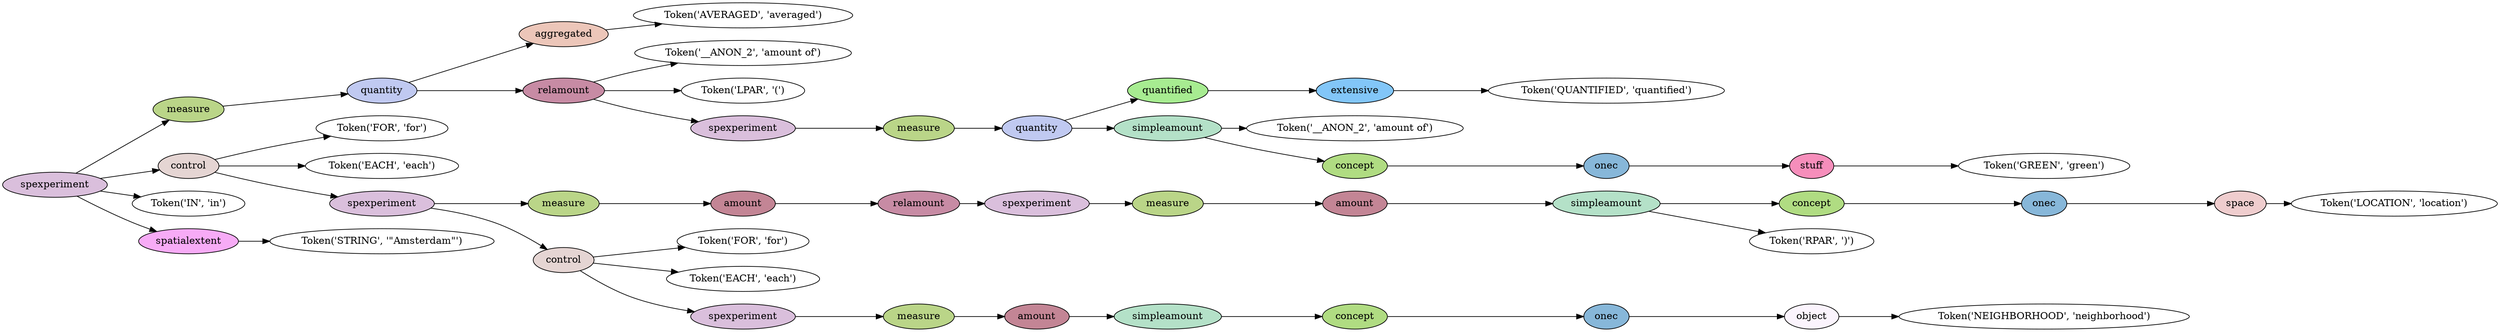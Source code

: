 digraph G {
rankdir=LR;
0 [label="Token('AVERAGED', 'averaged')"];
1 [fillcolor="#ecc6b9", label=aggregated, style=filled];
1 -> 0;
2 [label="Token('__ANON_2', 'amount of')"];
3 [label="Token('LPAR', '(')"];
4 [label="Token('QUANTIFIED', 'quantified')"];
5 [fillcolor="#82c6f8", label=extensive, style=filled];
5 -> 4;
6 [fillcolor="#a7ec91", label=quantified, style=filled];
6 -> 5;
7 [label="Token('__ANON_2', 'amount of')"];
8 [label="Token('GREEN', 'green')"];
9 [fillcolor="#f68ebb", label=stuff, style=filled];
9 -> 8;
10 [fillcolor="#87b7d9", label=onec, style=filled];
10 -> 9;
11 [fillcolor="#b0dc82", label=concept, style=filled];
11 -> 10;
12 [fillcolor="#b4e1c8", label=simpleamount, style=filled];
12 -> 7;
12 -> 11;
13 [fillcolor="#c0c9f1", label=quantity, style=filled];
13 -> 6;
13 -> 12;
14 [fillcolor="#bad588", label=measure, style=filled];
14 -> 13;
15 [fillcolor="#dabfdc", label=spexperiment, style=filled];
15 -> 14;
16 [fillcolor="#c78ba4", label=relamount, style=filled];
16 -> 2;
16 -> 3;
16 -> 15;
17 [fillcolor="#c0c9f1", label=quantity, style=filled];
17 -> 1;
17 -> 16;
18 [fillcolor="#bad588", label=measure, style=filled];
18 -> 17;
19 [label="Token('FOR', 'for')"];
20 [label="Token('EACH', 'each')"];
21 [label="Token('LOCATION', 'location')"];
22 [fillcolor="#efcdce", label=space, style=filled];
22 -> 21;
23 [fillcolor="#87b7d9", label=onec, style=filled];
23 -> 22;
24 [fillcolor="#b0dc82", label=concept, style=filled];
24 -> 23;
25 [label="Token('RPAR', ')')"];
26 [fillcolor="#b4e1c8", label=simpleamount, style=filled];
26 -> 24;
26 -> 25;
27 [fillcolor="#c38595", label=amount, style=filled];
27 -> 26;
28 [fillcolor="#bad588", label=measure, style=filled];
28 -> 27;
29 [fillcolor="#dabfdc", label=spexperiment, style=filled];
29 -> 28;
30 [fillcolor="#c78ba4", label=relamount, style=filled];
30 -> 29;
31 [fillcolor="#c38595", label=amount, style=filled];
31 -> 30;
32 [fillcolor="#bad588", label=measure, style=filled];
32 -> 31;
33 [label="Token('FOR', 'for')"];
34 [label="Token('EACH', 'each')"];
35 [label="Token('NEIGHBORHOOD', 'neighborhood')"];
36 [fillcolor="#fbf4fd", label=object, style=filled];
36 -> 35;
37 [fillcolor="#87b7d9", label=onec, style=filled];
37 -> 36;
38 [fillcolor="#b0dc82", label=concept, style=filled];
38 -> 37;
39 [fillcolor="#b4e1c8", label=simpleamount, style=filled];
39 -> 38;
40 [fillcolor="#c38595", label=amount, style=filled];
40 -> 39;
41 [fillcolor="#bad588", label=measure, style=filled];
41 -> 40;
42 [fillcolor="#dabfdc", label=spexperiment, style=filled];
42 -> 41;
43 [fillcolor="#e5d5d3", label=control, style=filled];
43 -> 33;
43 -> 34;
43 -> 42;
44 [fillcolor="#dabfdc", label=spexperiment, style=filled];
44 -> 32;
44 -> 43;
45 [fillcolor="#e5d5d3", label=control, style=filled];
45 -> 19;
45 -> 20;
45 -> 44;
46 [label="Token('IN', 'in')"];
47 [label="Token('STRING', '\"Amsterdam\"')"];
48 [fillcolor="#f7abf6", label=spatialextent, style=filled];
48 -> 47;
49 [fillcolor="#dabfdc", label=spexperiment, style=filled];
49 -> 18;
49 -> 45;
49 -> 46;
49 -> 48;
}
